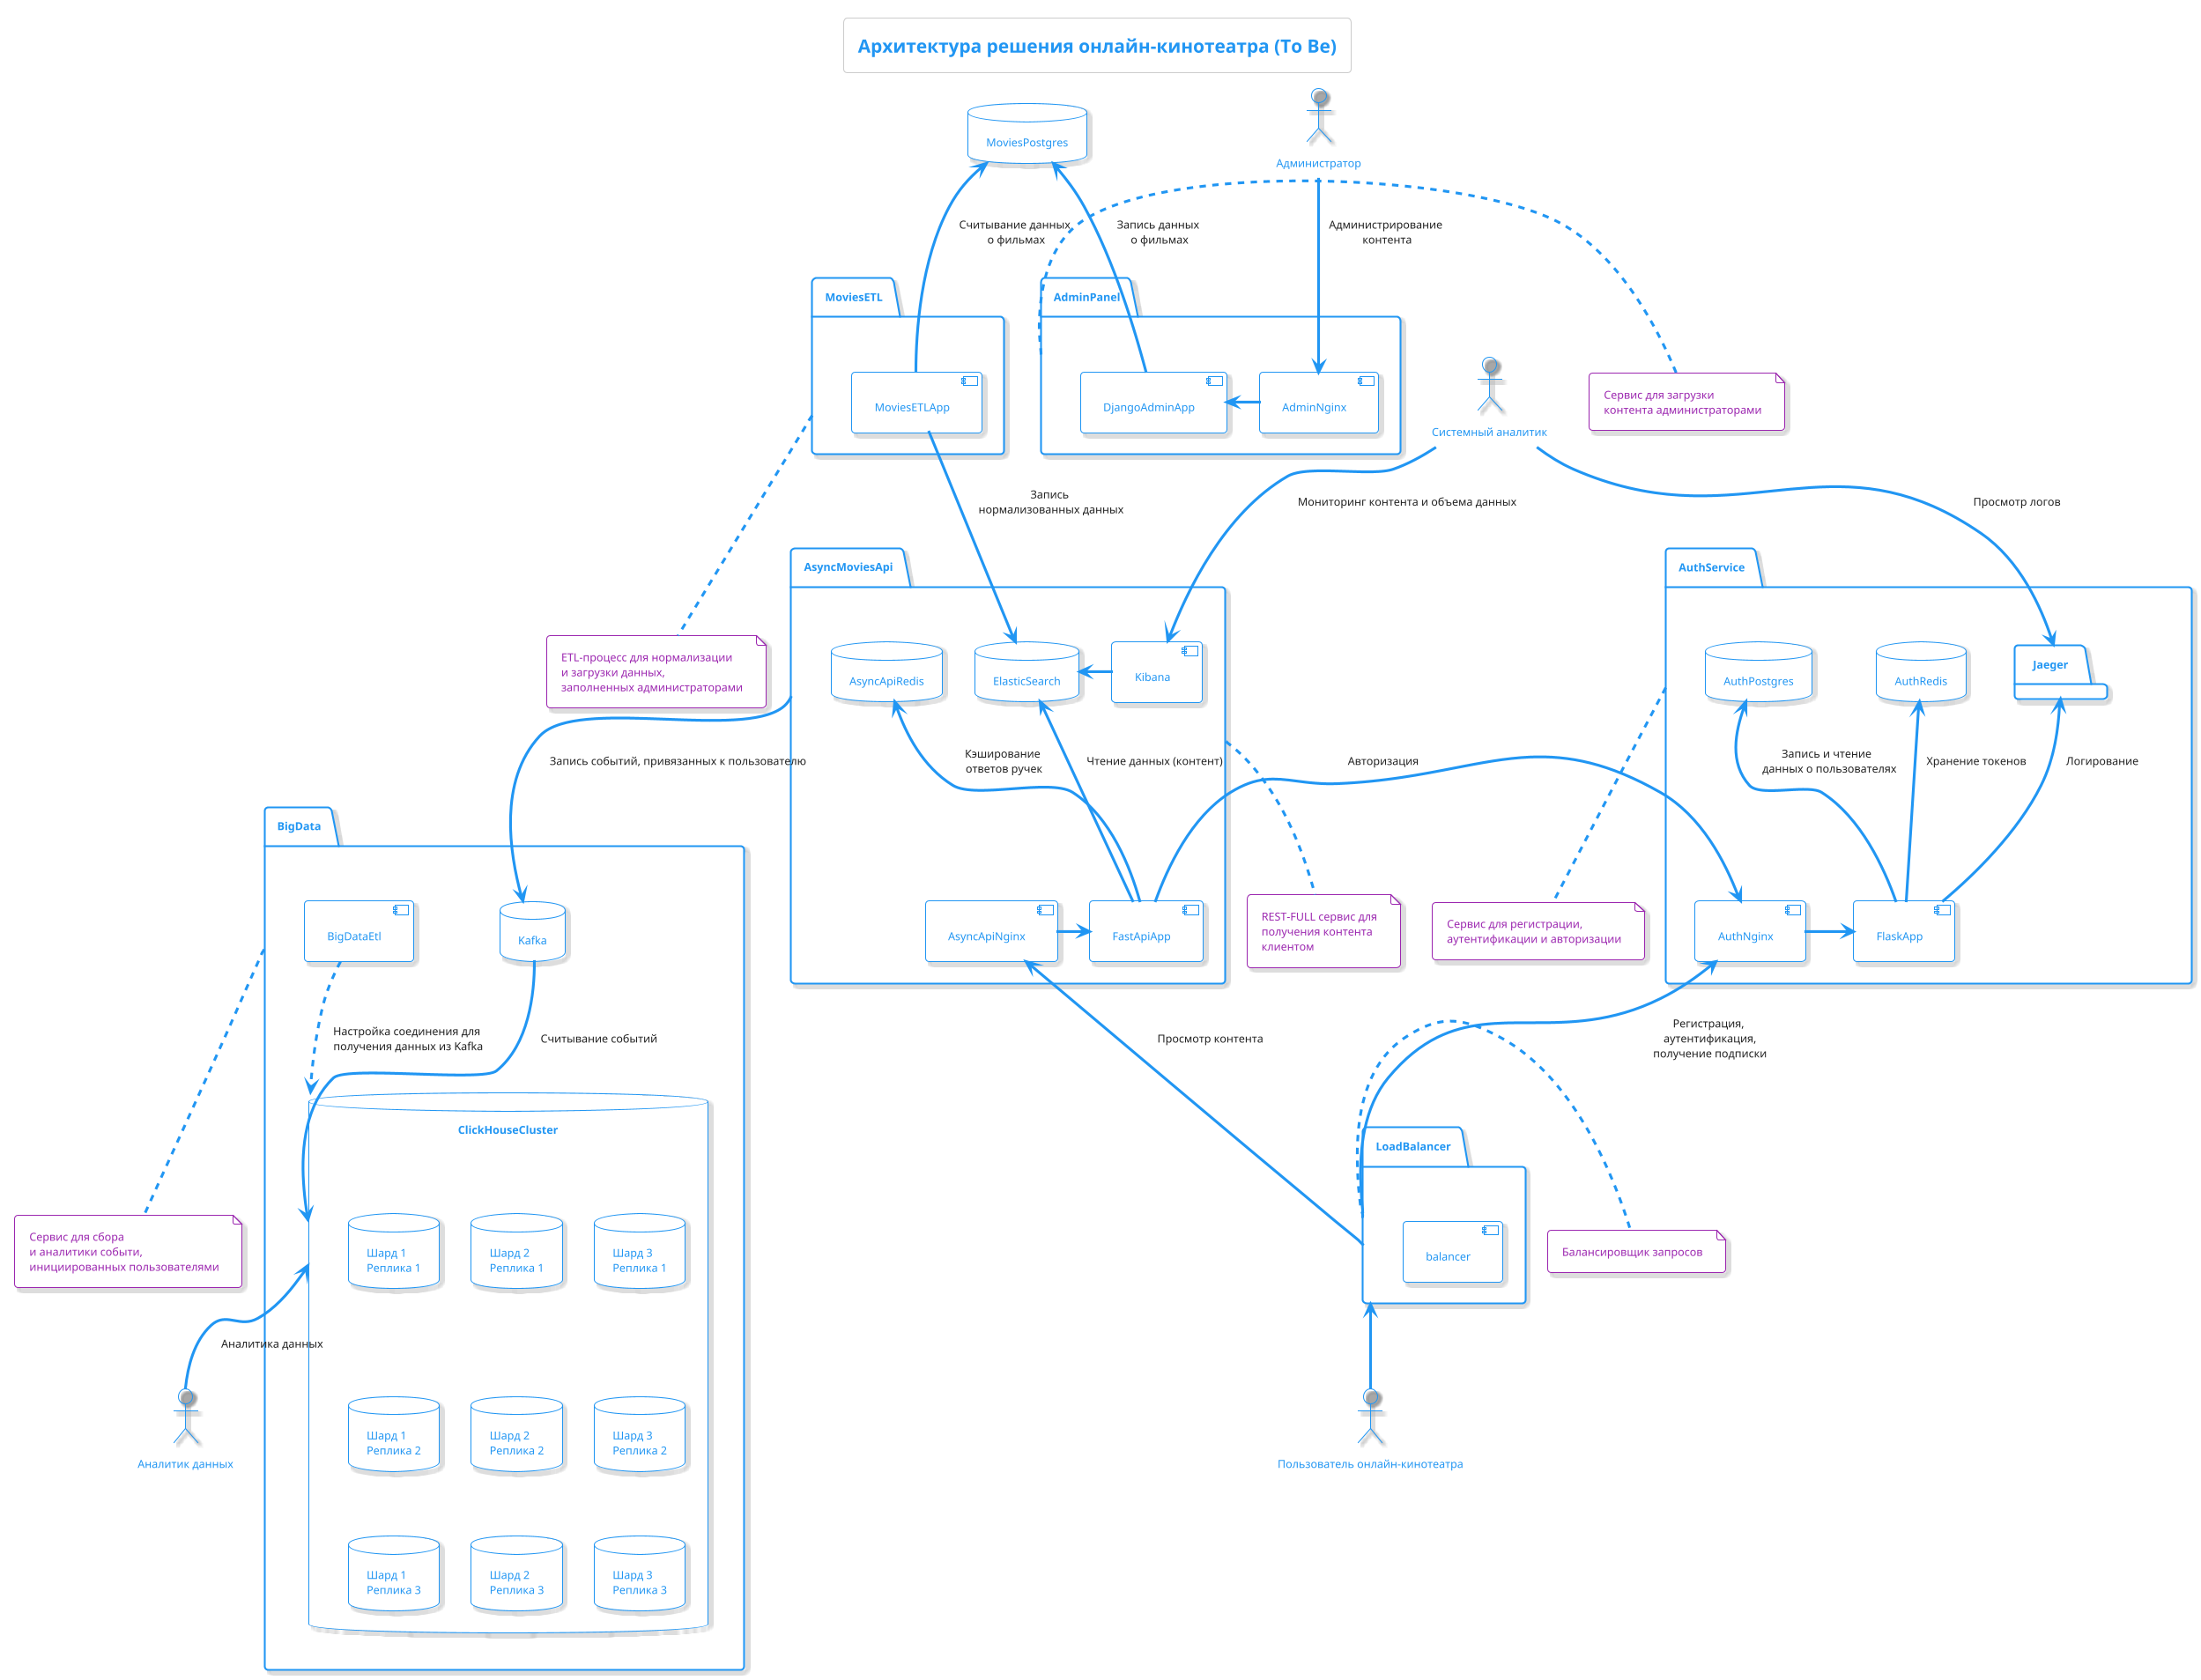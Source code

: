 @startuml
!theme materia-outline
title "Архитектура решения онлайн-кинотеатра (To Be)"

actor Администратор as ClientAdmin
actor "Пользователь онлайн-кинотеатра" as Client
actor "Системный аналитик" as SystemAnalyst
actor "Аналитик данных" as DataAnalyst

package AdminPanel {
  component AdminNginx
  component DjangoAdminApp
  AdminNginx -> DjangoAdminApp
}

note right of AdminPanel
Сервис для загрузки
контента администраторами
end note

package MoviesETL {
  component MoviesETLApp
}

note bottom of MoviesETL
ETL-процесс для нормализации
и загрузки данных,
заполненных администраторами
end note

package AsyncMoviesApi {
  database ElasticSearch
  component FastApiApp
  database AsyncApiRedis
  component AsyncApiNginx
  component Kibana

  Kibana -right-> ElasticSearch
  FastApiApp -up-> AsyncApiRedis: Кэширование\n ответов ручек
  FastApiApp -up-> ElasticSearch: Чтение данных (контент)

  AsyncApiNginx -> FastApiApp
}

note bottom of AsyncMoviesApi
REST-FULL сервис для
получения контента
клиентом
end note

package AuthService {
  component FlaskApp
  database AuthRedis
  database AuthPostgres
  component AuthNginx
  package Jaeger
  FlaskApp -up-> AuthPostgres: "Запись и чтение \n данных о пользователях"
  FlaskApp -up-> AuthRedis: "Хранение токенов"
  FlaskApp -up-> Jaeger: "Логирование"
  AuthNginx -right-> FlaskApp
}

note bottom of AuthService
Сервис для регистрации,
аутентификации и авторизации
end note

package BigData {
    database Kafka
    component BigDataEtl

    database "ClickHouseCluster" {
    database "Шард 1\nРеплика 1"
    database "Шард 2\nРеплика 1"
    database "Шард 3\nРеплика 1"
    database "Шард 1\nРеплика 2"
    database "Шард 2\nРеплика 2"
    database "Шард 3\nРеплика 2"
    database "Шард 1\nРеплика 3"
    database "Шард 2\nРеплика 3"
    database "Шард 3\nРеплика 3"
}


    BigDataEtl ..> ClickHouseCluster: "Настройка соединения для \nполучения данных из Kafka"
    Kafka -down-> ClickHouseCluster: "Считывание событий"
}
note bottom of BigData
Сервис для сбора
и аналитики событи,
инициированных пользователями
end note

AsyncMoviesApi -down-> Kafka: Запись событий, привязанных к пользователю
DataAnalyst -up-> ClickHouseCluster: "Аналитика данных"

package LoadBalancer {
component balancer
}
note right of LoadBalancer
Балансировщик запросов
end note


database MoviesPostgres

DjangoAdminApp -up-> MoviesPostgres : "Запись данных\n о фильмах"

MoviesETLApp -up-> MoviesPostgres : "Считывание данных\n о фильмах"
MoviesETLApp -down-> ElasticSearch : "Запись\n нормализованных данных"

FastApiApp -right-> AuthNginx: "Авторизация"

LoadBalancer -up-> AsyncApiNginx: Просмотр контента
LoadBalancer -up-> AuthNginx: Регистрация,\n аутентификация,\n получение подписки

Client -up-> LoadBalancer
SystemAnalyst -down-> Kibana: "Мониторинг контента и объема данных"
SystemAnalyst -down-> Jaeger: "Просмотр логов"
ClientAdmin -down-> AdminNginx : "Администрирование\n контента"

@enduml